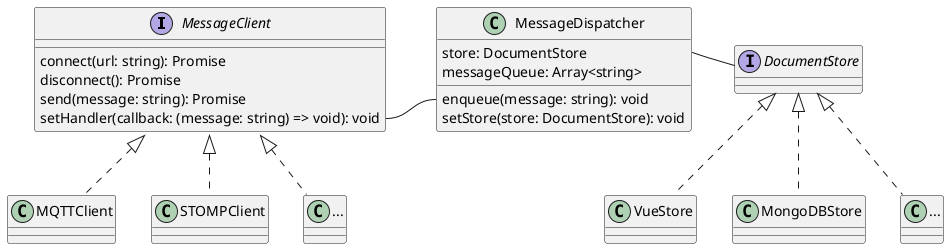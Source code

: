 @startuml



interface MessageClient {
    connect(url: string): Promise
    disconnect(): Promise
    send(message: string): Promise
    setHandler(callback: (message: string) => void): void
}

class MQTTClient
class STOMPClient
class "..." as ClientImplementationN



class MessageDispatcher {
    store: DocumentStore
    messageQueue: Array<string>

    enqueue(message: string): void
    setStore(store: DocumentStore): void
}



interface DocumentStore {

}

class VueStore
class MongoDBStore
class "..." as StoreImplementationN



MessageClient::setHandler - MessageDispatcher::enqueue
MessageDispatcher::store - DocumentStore

MessageClient <|.. MQTTClient
MessageClient <|.. STOMPClient
MessageClient <|.. ClientImplementationN

DocumentStore <|.. VueStore
DocumentStore <|.. MongoDBStore
DocumentStore <|.. StoreImplementationN




@enduml



